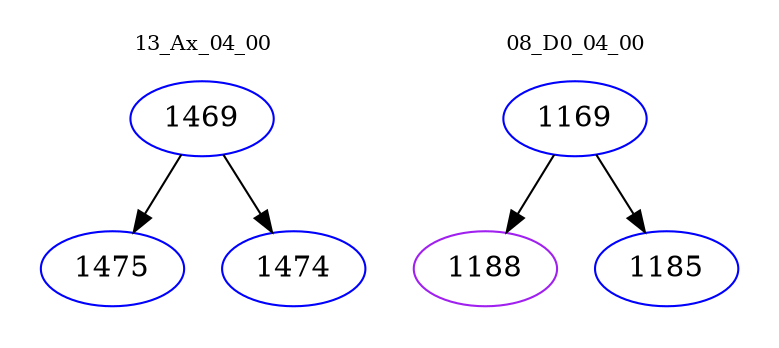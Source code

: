 digraph{
subgraph cluster_0 {
color = white
label = "13_Ax_04_00";
fontsize=10;
T0_1469 [label="1469", color="blue"]
T0_1469 -> T0_1475 [color="black"]
T0_1475 [label="1475", color="blue"]
T0_1469 -> T0_1474 [color="black"]
T0_1474 [label="1474", color="blue"]
}
subgraph cluster_1 {
color = white
label = "08_D0_04_00";
fontsize=10;
T1_1169 [label="1169", color="blue"]
T1_1169 -> T1_1188 [color="black"]
T1_1188 [label="1188", color="purple"]
T1_1169 -> T1_1185 [color="black"]
T1_1185 [label="1185", color="blue"]
}
}
